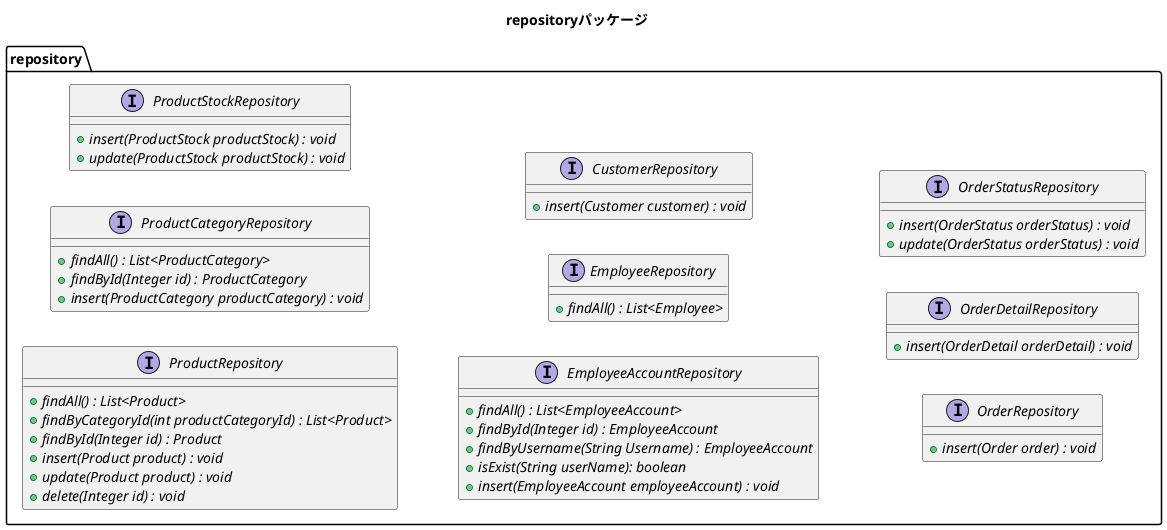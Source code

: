 @startuml

title repositoryパッケージ
left to right direction

package repository{
    interface ProductRepository{
        + {abstract} findAll() : List<Product>
        + {abstract} findByCategoryId(int productCategoryId) : List<Product>
        + {abstract} findById(Integer id) : Product
        + {abstract} insert(Product product) : void
        + {abstract} update(Product product) : void
        + {abstract} delete(Integer id) : void
    }
    interface ProductCategoryRepository{
        + {abstract} findAll() : List<ProductCategory>
        + {abstract} findById(Integer id) : ProductCategory
        + {abstract} insert(ProductCategory productCategory) : void
    }
    interface ProductStockRepository{
        + {abstract} insert(ProductStock productStock) : void
        + {abstract} update(ProductStock productStock) : void
    }
    interface EmployeeAccountRepository{
        + {abstract} findAll() : List<EmployeeAccount>
        + {abstract} findById(Integer id) : EmployeeAccount
        + {abstract} findByUsername(String Username) : EmployeeAccount
        + {abstract} isExist(String userName): boolean
        + {abstract} insert(EmployeeAccount employeeAccount) : void
    }
    interface EmployeeRepository{
        + {abstract} findAll() : List<Employee>
    }
    interface CustomerRepository{
        + {abstract} insert(Customer customer) : void
    }
    interface OrderRepository{
        + {abstract} insert(Order order) : void
    }
    interface OrderDetailRepository{
        + {abstract} insert(OrderDetail orderDetail) : void
    }
    interface OrderStatusRepository{
        + {abstract} insert(OrderStatus orderStatus) : void
        + {abstract} update(OrderStatus orderStatus) : void
    }
}
@enduml